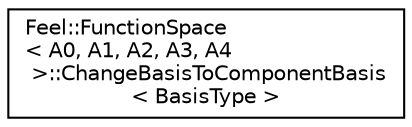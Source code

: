 digraph "Graphical Class Hierarchy"
{
 // LATEX_PDF_SIZE
  edge [fontname="Helvetica",fontsize="10",labelfontname="Helvetica",labelfontsize="10"];
  node [fontname="Helvetica",fontsize="10",shape=record];
  rankdir="LR";
  Node0 [label="Feel::FunctionSpace\l\< A0, A1, A2, A3, A4\l \>::ChangeBasisToComponentBasis\l\< BasisType \>",height=0.2,width=0.4,color="black", fillcolor="white", style="filled",URL="$structFeel_1_1FunctionSpace_1_1ChangeBasisToComponentBasis.html",tooltip=" "];
}

